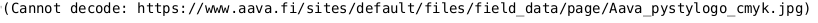 @startuml

'******* AAVA Styles *************
' HEADER
header '<img:https://www.aava.fi/sites/default/files/field_data/page/Aava_pystylogo_cmyk.jpg{scale=0.1}>

' TITLE STYLES
skinparam TitleFontSize 30
skinparam TitleFontColor #1f9ad7

' SWIMLANE STYLES
skinparam SwimlaneTitleFontSize 20
skinparam SwimlaneTitleBackgroundColor #1f9ad7
skinparam SwimlaneTitleFontColor white
skinparam SwimlaneBorderThickness 1

' ACTIVITY STYLES
skinparam ActivityBorderColor black
skinparam ActivityBackgroundColor #c7e7f4
skinparam ActivityDiamondBackgroundColor #e9f4d4
skinparam ActivityDiamondBorderColor black

'SEQUENCE STYLES
skinparam actorStyle awesome
skinparam ActorBackgroundColor #93d4f1
skinparam ActorBorderColor #239ed5
skinparam ParticipantBackgroundColor #93d4f1
skinparam ParticipantBorderColor #239ed5
skinparam SequenceLifeLineBorderColor black

'DATAMODEL
!define table(x) class x << (T,#239ed5) >> 
!define view(x) class x << (V,#93d4f1) >>
skinparam classarrowcolor gray
skinparam ClassBackgroundColor white
skinparam ClassBorderColor black

' usage:
'  table(example) {
'       id: int <<pk>>
'       column1: char 11
'}

'COMMON STYLES
skinparam ArrowColor #1f9ad7
skinparam Shadowing false
skinparam NoteBackgroundColor white
skinparam NoteBorderColor black

@enduml
